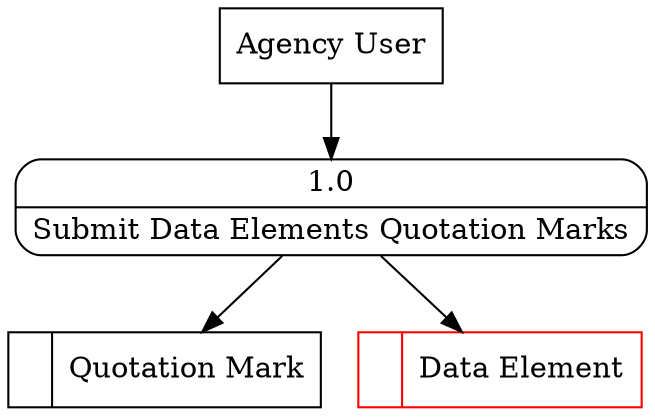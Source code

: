 digraph dfd2{ 
node[shape=record]
200 [label="<f0>  |<f1> Quotation Mark " ];
201 [label="<f0>  |<f1> Data Element " color=red];
202 [label="Agency User" shape=box];
203 [label="{<f0> 1.0|<f1> Submit Data Elements Quotation Marks }" shape=Mrecord];
202 -> 203
203 -> 201
203 -> 200
}